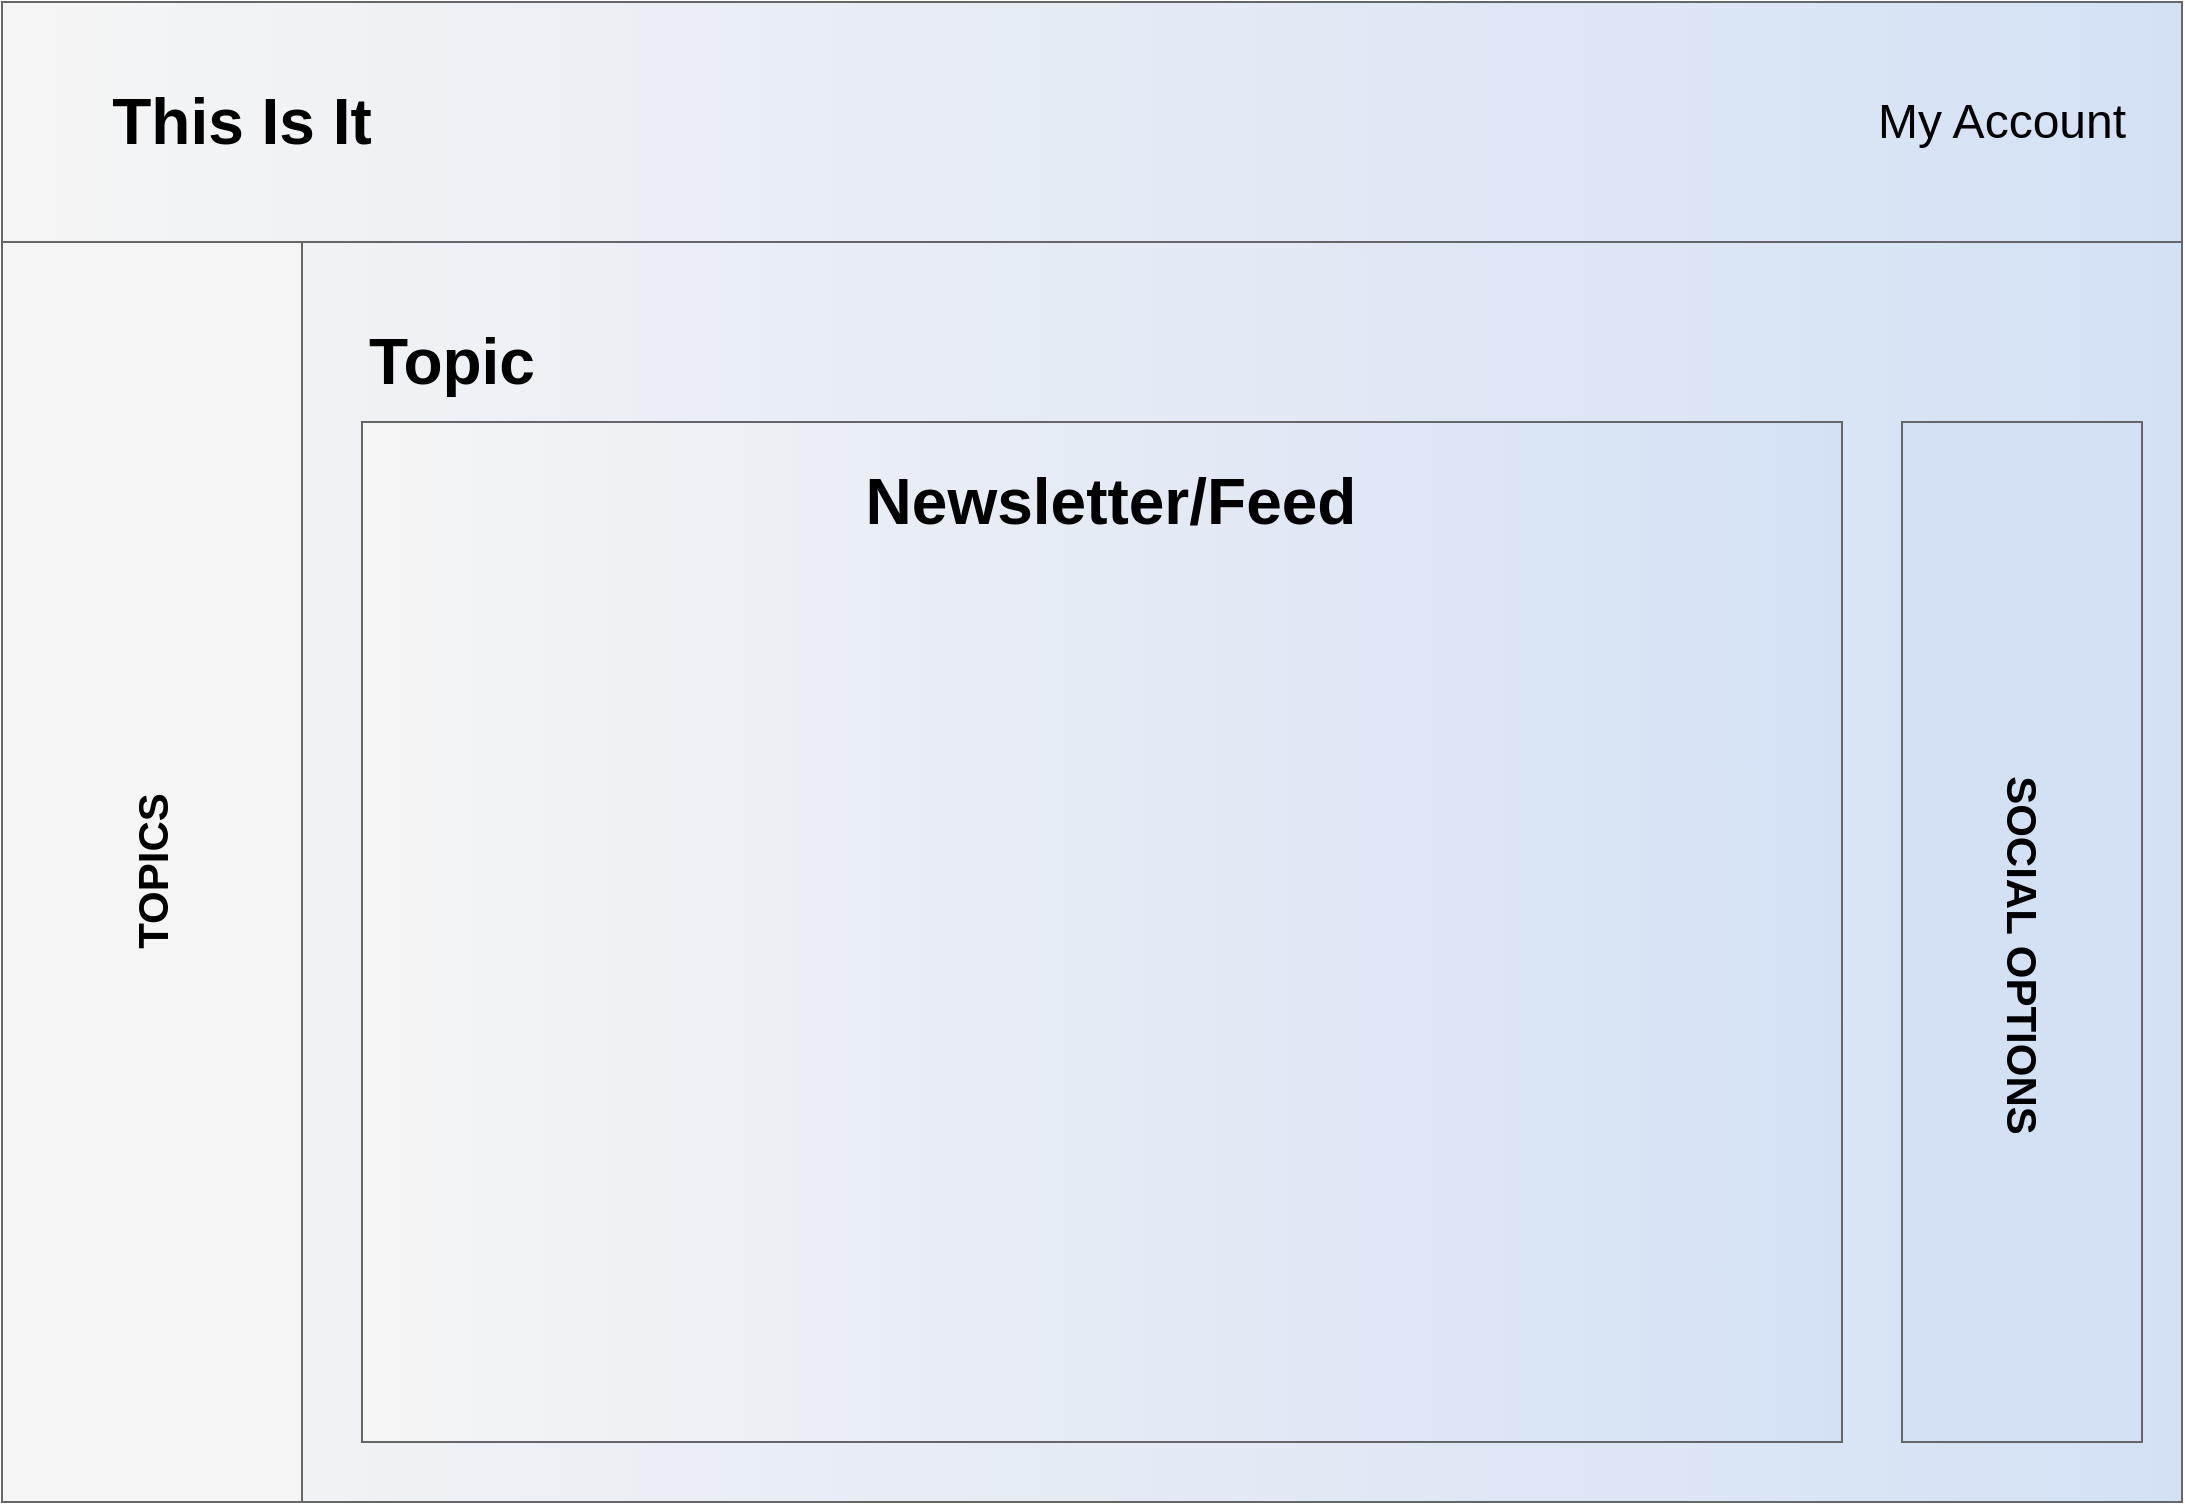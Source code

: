 <mxfile version="13.9.9" type="onedrive" pages="2"><diagram id="uCphyBb3-FRrpocgpgzu" name="Main"><mxGraphModel dx="1391" dy="861" grid="1" gridSize="10" guides="1" tooltips="1" connect="1" arrows="1" fold="1" page="1" pageScale="1" pageWidth="1169" pageHeight="827" math="0" shadow="0"><root><mxCell id="0"/><mxCell id="1" parent="0"/><mxCell id="JD2OxSE-W09vFi5EJ_8B-1" value="" style="rounded=0;whiteSpace=wrap;html=1;gradientDirection=east;fillColor=#f5f5f5;strokeColor=#666666;fontColor=#333333;gradientColor=#D4E1F5;" parent="1" vertex="1"><mxGeometry x="30" y="40" width="1090" height="750" as="geometry"/></mxCell><mxCell id="JD2OxSE-W09vFi5EJ_8B-5" value="" style="rounded=0;whiteSpace=wrap;html=1;fontSize=32;gradientDirection=east;fillColor=#f5f5f5;strokeColor=#666666;fontColor=#333333;gradientColor=#D4E1F5;" parent="1" vertex="1"><mxGeometry x="30" y="40" width="1090" height="120" as="geometry"/></mxCell><mxCell id="JD2OxSE-W09vFi5EJ_8B-2" value="" style="rounded=0;whiteSpace=wrap;html=1;fillColor=#f5f5f5;strokeColor=#666666;fontColor=#333333;" parent="1" vertex="1"><mxGeometry x="30" y="160" width="150" height="630" as="geometry"/></mxCell><mxCell id="JD2OxSE-W09vFi5EJ_8B-3" value="TOPICS" style="text;html=1;strokeColor=none;fillColor=none;align=center;verticalAlign=middle;whiteSpace=wrap;rounded=0;rotation=-90;fontSize=21;fontStyle=1" parent="1" vertex="1"><mxGeometry x="52.5" y="458.75" width="105" height="32.5" as="geometry"/></mxCell><mxCell id="JD2OxSE-W09vFi5EJ_8B-4" value="This Is It" style="text;html=1;strokeColor=none;fillColor=none;align=center;verticalAlign=middle;rounded=0;fontSize=32;fontStyle=1;glass=0;shadow=0;sketch=0;labelBorderColor=none;labelBackgroundColor=none;whiteSpace=wrap;" parent="1" vertex="1"><mxGeometry x="70" y="90" width="160" height="20" as="geometry"/></mxCell><mxCell id="JD2OxSE-W09vFi5EJ_8B-17" value="My Account" style="text;html=1;strokeColor=none;fillColor=none;align=center;verticalAlign=middle;whiteSpace=wrap;rounded=0;shadow=0;glass=0;labelBackgroundColor=none;sketch=0;fontSize=24;" parent="1" vertex="1"><mxGeometry x="940" y="77.5" width="180" height="45" as="geometry"/></mxCell><mxCell id="JD2OxSE-W09vFi5EJ_8B-22" value="Topic" style="text;html=1;strokeColor=none;fillColor=none;align=center;verticalAlign=middle;whiteSpace=wrap;rounded=0;shadow=0;glass=0;labelBackgroundColor=none;sketch=0;fontSize=32;fontStyle=1" parent="1" vertex="1"><mxGeometry x="210" y="200" width="90" height="40" as="geometry"/></mxCell><mxCell id="JD2OxSE-W09vFi5EJ_8B-24" value="" style="rounded=0;whiteSpace=wrap;html=1;shadow=0;glass=0;labelBackgroundColor=none;sketch=0;fontSize=32;gradientDirection=east;fillColor=#f5f5f5;strokeColor=#666666;fontColor=#333333;gradientColor=#D4E1F5;" parent="1" vertex="1"><mxGeometry x="210" y="250" width="740" height="510" as="geometry"/></mxCell><mxCell id="JD2OxSE-W09vFi5EJ_8B-25" value="" style="rounded=0;whiteSpace=wrap;html=1;shadow=0;glass=0;labelBackgroundColor=none;sketch=0;fontSize=32;strokeColor=#666666;fontColor=#333333;gradientDirection=east;fillColor=#D4E1F5;" parent="1" vertex="1"><mxGeometry x="980" y="250" width="120" height="510" as="geometry"/></mxCell><mxCell id="JD2OxSE-W09vFi5EJ_8B-26" value="Newsletter/Feed" style="text;html=1;strokeColor=none;fillColor=none;align=center;verticalAlign=middle;whiteSpace=wrap;rounded=0;shadow=0;glass=0;labelBackgroundColor=none;sketch=0;fontSize=32;fontStyle=1" parent="1" vertex="1"><mxGeometry x="432" y="270" width="305" height="40" as="geometry"/></mxCell><mxCell id="JD2OxSE-W09vFi5EJ_8B-27" value="SOCIAL OPTIONS" style="text;html=1;strokeColor=none;fillColor=none;align=center;verticalAlign=middle;whiteSpace=wrap;rounded=0;rotation=90;fontSize=21;fontStyle=1;direction=west;" parent="1" vertex="1"><mxGeometry x="938.75" y="500" width="202.5" height="32.5" as="geometry"/></mxCell></root></mxGraphModel></diagram><diagram id="ukkllGWokKo_oD3znOeN" name="My Account"><mxGraphModel dx="1182" dy="732" grid="1" gridSize="10" guides="1" tooltips="1" connect="1" arrows="1" fold="1" page="1" pageScale="1" pageWidth="1169" pageHeight="827" math="0" shadow="0"><root><mxCell id="b8labxXkZuIcMzOUNa7H-0"/><mxCell id="b8labxXkZuIcMzOUNa7H-1" parent="b8labxXkZuIcMzOUNa7H-0"/><mxCell id="bHVlDf6dtaQIBM1wjTaf-0" value="" style="rounded=0;whiteSpace=wrap;html=1;gradientDirection=east;fillColor=#f5f5f5;strokeColor=#666666;fontColor=#333333;gradientColor=#D4E1F5;" parent="b8labxXkZuIcMzOUNa7H-1" vertex="1"><mxGeometry x="30" y="40" width="1090" height="750" as="geometry"/></mxCell><mxCell id="bHVlDf6dtaQIBM1wjTaf-1" value="" style="rounded=0;whiteSpace=wrap;html=1;fontSize=32;gradientDirection=east;fillColor=#f5f5f5;strokeColor=#666666;fontColor=#333333;gradientColor=#D4E1F5;" parent="b8labxXkZuIcMzOUNa7H-1" vertex="1"><mxGeometry x="30" y="40" width="1090" height="120" as="geometry"/></mxCell><mxCell id="bHVlDf6dtaQIBM1wjTaf-2" value="" style="rounded=0;whiteSpace=wrap;html=1;fillColor=#f5f5f5;strokeColor=#666666;fontColor=#333333;" parent="b8labxXkZuIcMzOUNa7H-1" vertex="1"><mxGeometry x="30" y="160" width="150" height="630" as="geometry"/></mxCell><mxCell id="bHVlDf6dtaQIBM1wjTaf-3" value="TOPICS" style="text;html=1;strokeColor=none;fillColor=none;align=center;verticalAlign=middle;whiteSpace=wrap;rounded=0;rotation=-90;fontSize=21;fontStyle=1" parent="b8labxXkZuIcMzOUNa7H-1" vertex="1"><mxGeometry x="52.5" y="458.75" width="105" height="32.5" as="geometry"/></mxCell><mxCell id="bHVlDf6dtaQIBM1wjTaf-4" value="This Is It" style="text;html=1;strokeColor=none;fillColor=none;align=center;verticalAlign=middle;rounded=0;fontSize=32;fontStyle=1;glass=0;shadow=0;sketch=0;labelBorderColor=none;labelBackgroundColor=none;whiteSpace=wrap;" parent="b8labxXkZuIcMzOUNa7H-1" vertex="1"><mxGeometry x="70" y="90" width="160" height="20" as="geometry"/></mxCell><mxCell id="bHVlDf6dtaQIBM1wjTaf-7" value="My Account" style="text;html=1;strokeColor=none;fillColor=none;align=center;verticalAlign=middle;whiteSpace=wrap;rounded=0;shadow=0;glass=0;labelBackgroundColor=none;sketch=0;fontSize=24;" parent="b8labxXkZuIcMzOUNa7H-1" vertex="1"><mxGeometry x="930" y="77.5" width="180" height="45" as="geometry"/></mxCell><mxCell id="bHVlDf6dtaQIBM1wjTaf-9" value="My Account" style="text;html=1;strokeColor=none;fillColor=none;align=center;verticalAlign=middle;whiteSpace=wrap;rounded=0;shadow=0;glass=0;labelBackgroundColor=none;sketch=0;fontSize=32;fontStyle=1" parent="b8labxXkZuIcMzOUNa7H-1" vertex="1"><mxGeometry x="210" y="200" width="200" height="40" as="geometry"/></mxCell><mxCell id="bHVlDf6dtaQIBM1wjTaf-10" value="" style="rounded=0;whiteSpace=wrap;html=1;shadow=0;glass=0;labelBackgroundColor=none;sketch=0;fontSize=32;gradientDirection=east;fillColor=#f5f5f5;strokeColor=#666666;fontColor=#333333;gradientColor=#D4E1F5;" parent="b8labxXkZuIcMzOUNa7H-1" vertex="1"><mxGeometry x="210" y="250" width="880" height="510" as="geometry"/></mxCell><mxCell id="t9SyfhgV61Jz5mISaZLI-1" value="" style="rounded=0;whiteSpace=wrap;html=1;shadow=0;glass=0;labelBackgroundColor=none;sketch=0;fillColor=#D4E1F5;gradientColor=none;fontSize=32;" parent="b8labxXkZuIcMzOUNa7H-1" vertex="1"><mxGeometry x="245" y="280" width="815" height="130" as="geometry"/></mxCell><mxCell id="t9SyfhgV61Jz5mISaZLI-0" value="Account Details" style="text;html=1;strokeColor=none;fillColor=none;align=center;verticalAlign=middle;whiteSpace=wrap;rounded=0;rotation=0;fontSize=21;fontStyle=1" parent="b8labxXkZuIcMzOUNa7H-1" vertex="1"><mxGeometry x="260" y="290" width="180" height="41.25" as="geometry"/></mxCell><mxCell id="t9SyfhgV61Jz5mISaZLI-2" value="" style="rounded=0;whiteSpace=wrap;html=1;shadow=0;glass=0;labelBackgroundColor=none;sketch=0;fillColor=#D4E1F5;gradientColor=none;fontSize=32;" parent="b8labxXkZuIcMzOUNa7H-1" vertex="1"><mxGeometry x="245" y="440" width="815" height="280" as="geometry"/></mxCell><mxCell id="t9SyfhgV61Jz5mISaZLI-3" value="Account Options" style="text;html=1;strokeColor=none;fillColor=none;align=center;verticalAlign=middle;whiteSpace=wrap;rounded=0;rotation=0;fontSize=21;fontStyle=1" parent="b8labxXkZuIcMzOUNa7H-1" vertex="1"><mxGeometry x="260" y="458.75" width="180" height="41.25" as="geometry"/></mxCell><mxCell id="t9SyfhgV61Jz5mISaZLI-4" value="Change Email" style="rounded=1;html=1;shadow=0;dashed=0;whiteSpace=wrap;fontSize=20;align=center;glass=0;labelBackgroundColor=none;sketch=0;fillColor=#f5f5f5;strokeColor=#666666;fontColor=#333333;" parent="b8labxXkZuIcMzOUNa7H-1" vertex="1"><mxGeometry x="280" y="510" width="732.75" height="36.88" as="geometry"/></mxCell><mxCell id="t9SyfhgV61Jz5mISaZLI-5" value="Change Password" style="rounded=1;html=1;shadow=0;dashed=0;whiteSpace=wrap;fontSize=20;align=center;glass=0;labelBackgroundColor=none;sketch=0;fillColor=#f5f5f5;strokeColor=#666666;fontColor=#333333;" parent="b8labxXkZuIcMzOUNa7H-1" vertex="1"><mxGeometry x="280" y="561.56" width="732.75" height="36.88" as="geometry"/></mxCell><mxCell id="t9SyfhgV61Jz5mISaZLI-6" value="Manage Linked Accounts" style="rounded=1;html=1;shadow=0;dashed=0;whiteSpace=wrap;fontSize=20;align=center;glass=0;labelBackgroundColor=none;sketch=0;fillColor=#f5f5f5;strokeColor=#666666;fontColor=#333333;" parent="b8labxXkZuIcMzOUNa7H-1" vertex="1"><mxGeometry x="280" y="610" width="732.75" height="36.88" as="geometry"/></mxCell><mxCell id="t9SyfhgV61Jz5mISaZLI-7" value="Delete Account" style="rounded=1;html=1;shadow=0;dashed=0;whiteSpace=wrap;fontSize=20;align=center;glass=0;labelBackgroundColor=none;sketch=0;fillColor=#f5f5f5;strokeColor=#666666;fontColor=#333333;" parent="b8labxXkZuIcMzOUNa7H-1" vertex="1"><mxGeometry x="280" y="660" width="732.75" height="36.88" as="geometry"/></mxCell><mxCell id="t9SyfhgV61Jz5mISaZLI-8" value="Name" style="text;html=1;strokeColor=none;fillColor=none;align=center;verticalAlign=middle;whiteSpace=wrap;rounded=0;shadow=0;glass=0;labelBackgroundColor=none;sketch=0;fontSize=20;" parent="b8labxXkZuIcMzOUNa7H-1" vertex="1"><mxGeometry x="270" y="320" width="160" height="31.25" as="geometry"/></mxCell><mxCell id="t9SyfhgV61Jz5mISaZLI-9" value="Email" style="text;html=1;strokeColor=none;fillColor=none;align=center;verticalAlign=middle;whiteSpace=wrap;rounded=0;shadow=0;glass=0;labelBackgroundColor=none;sketch=0;fontSize=20;" parent="b8labxXkZuIcMzOUNa7H-1" vertex="1"><mxGeometry x="270" y="360" width="160" height="31.25" as="geometry"/></mxCell><mxCell id="t9SyfhgV61Jz5mISaZLI-10" value="DOB" style="text;html=1;strokeColor=none;fillColor=none;align=center;verticalAlign=middle;whiteSpace=wrap;rounded=0;shadow=0;glass=0;labelBackgroundColor=none;sketch=0;fontSize=20;" parent="b8labxXkZuIcMzOUNa7H-1" vertex="1"><mxGeometry x="495" y="320" width="160" height="31.25" as="geometry"/></mxCell><mxCell id="t9SyfhgV61Jz5mISaZLI-11" value="Linked Accounts" style="text;html=1;strokeColor=none;fillColor=none;align=center;verticalAlign=middle;whiteSpace=wrap;rounded=0;shadow=0;glass=0;labelBackgroundColor=none;sketch=0;fontSize=20;" parent="b8labxXkZuIcMzOUNa7H-1" vertex="1"><mxGeometry x="495" y="360" width="160" height="31.25" as="geometry"/></mxCell><mxCell id="t9SyfhgV61Jz5mISaZLI-12" value="Edit" style="rounded=1;html=1;shadow=0;dashed=0;whiteSpace=wrap;fontSize=20;align=center;glass=0;labelBackgroundColor=none;sketch=0;fillColor=#f5f5f5;strokeColor=#666666;fontColor=#333333;" parent="b8labxXkZuIcMzOUNa7H-1" vertex="1"><mxGeometry x="960" y="290" width="92.75" height="36.88" as="geometry"/></mxCell><mxCell id="t9SyfhgV61Jz5mISaZLI-13" value="Date Joined" style="text;html=1;strokeColor=none;fillColor=none;align=center;verticalAlign=middle;whiteSpace=wrap;rounded=0;shadow=0;glass=0;labelBackgroundColor=none;sketch=0;fontSize=20;" parent="b8labxXkZuIcMzOUNa7H-1" vertex="1"><mxGeometry x="690" y="320" width="160" height="31.25" as="geometry"/></mxCell><mxCell id="t9SyfhgV61Jz5mISaZLI-14" value="Gender" style="text;html=1;strokeColor=none;fillColor=none;align=center;verticalAlign=middle;whiteSpace=wrap;rounded=0;shadow=0;glass=0;labelBackgroundColor=none;sketch=0;fontSize=20;" parent="b8labxXkZuIcMzOUNa7H-1" vertex="1"><mxGeometry x="690" y="360" width="160" height="31.25" as="geometry"/></mxCell></root></mxGraphModel></diagram></mxfile>